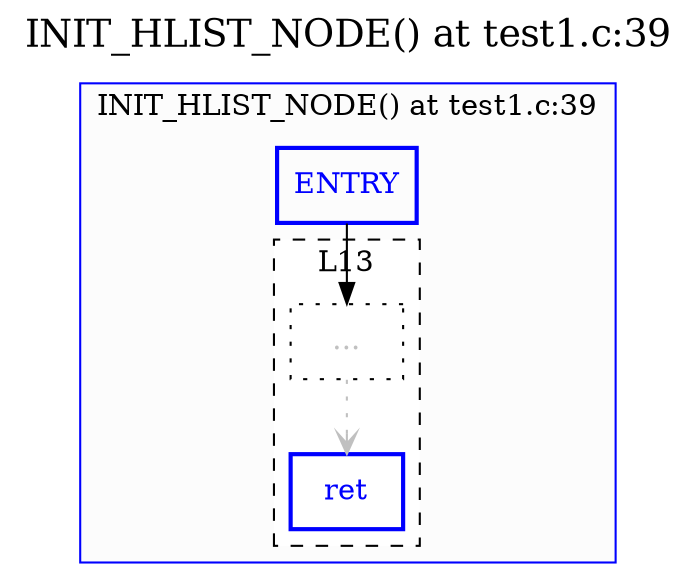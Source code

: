 digraph "INIT_HLIST_NODE() at test1.c:39" {
	label=<<FONT POINT-SIZE="18">INIT_HLIST_NODE() at test1.c:39</FONT>>;
	labelloc=t;
subgraph "clusterINIT_HLIST_NODE.L13" {
	label="INIT_HLIST_NODE() at test1.c:39";
	color=blue;
	bgcolor=gray99;
	URL="test1.c.svg";
	"INIT_HLIST_NODE..1" [shape=box, color=blue, fontcolor=blue, style=bold, label=ENTRY];
	"INIT_HLIST_NODE..1" -> "INIT_HLIST_NODE.L13.0" [color=black];
subgraph "clusterINIT_HLIST_NODE::L13" {
	label="L13";
	color=black;
	bgcolor=white;
	style=dashed;
	URL="";
	"INIT_HLIST_NODE.L13.0" [shape=box, color=black, fontcolor=gray, style=dotted, label="..."];
	"INIT_HLIST_NODE.L13.0" -> "INIT_HLIST_NODE.L13.1" [color=gray, style=dotted, arrowhead=open];
	"INIT_HLIST_NODE.L13.1" [shape=box, color=blue, fontcolor=blue, style=bold, label=ret];
}
}
}
